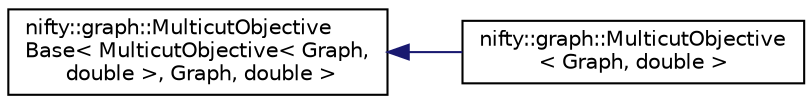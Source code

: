 digraph "Graphical Class Hierarchy"
{
  edge [fontname="Helvetica",fontsize="10",labelfontname="Helvetica",labelfontsize="10"];
  node [fontname="Helvetica",fontsize="10",shape=record];
  rankdir="LR";
  Node1 [label="nifty::graph::MulticutObjective\lBase\< MulticutObjective\< Graph,\l double \>, Graph, double \>",height=0.2,width=0.4,color="black", fillcolor="white", style="filled",URL="$classnifty_1_1graph_1_1MulticutObjectiveBase.html"];
  Node1 -> Node2 [dir="back",color="midnightblue",fontsize="10",style="solid",fontname="Helvetica"];
  Node2 [label="nifty::graph::MulticutObjective\l\< Graph, double \>",height=0.2,width=0.4,color="black", fillcolor="white", style="filled",URL="$classnifty_1_1graph_1_1MulticutObjective.html"];
}
